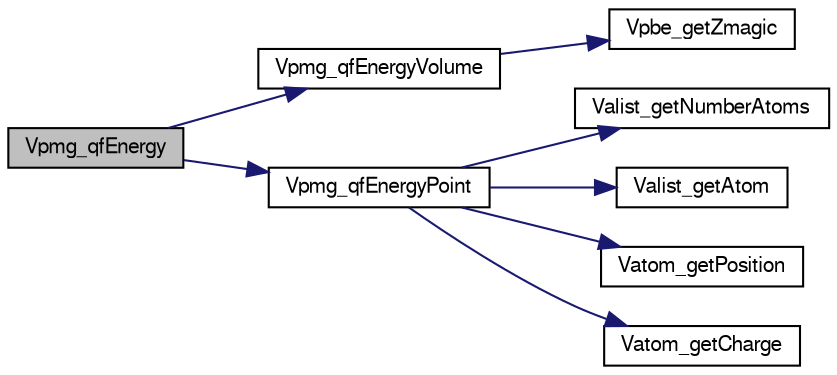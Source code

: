 digraph "Vpmg_qfEnergy"
{
  edge [fontname="FreeSans",fontsize="10",labelfontname="FreeSans",labelfontsize="10"];
  node [fontname="FreeSans",fontsize="10",shape=record];
  rankdir="LR";
  Node1 [label="Vpmg_qfEnergy",height=0.2,width=0.4,color="black", fillcolor="grey75", style="filled" fontcolor="black"];
  Node1 -> Node2 [color="midnightblue",fontsize="10",style="solid",fontname="FreeSans"];
  Node2 [label="Vpmg_qfEnergyVolume",height=0.2,width=0.4,color="black", fillcolor="white", style="filled",URL="$vpmg_8h.html#a78687d08a4040d18d46337e1345b6dac",tooltip="Calculates charge-potential energy as integral over a volume."];
  Node2 -> Node3 [color="midnightblue",fontsize="10",style="solid",fontname="FreeSans"];
  Node3 [label="Vpbe_getZmagic",height=0.2,width=0.4,color="black", fillcolor="white", style="filled",URL="$group___vpbe.html#ga7fb9c15c98345dccc07853fec763de4e",tooltip="Get charge scaling factor."];
  Node1 -> Node4 [color="midnightblue",fontsize="10",style="solid",fontname="FreeSans"];
  Node4 [label="Vpmg_qfEnergyPoint",height=0.2,width=0.4,color="black", fillcolor="white", style="filled",URL="$vpmg_8h.html#a0876512b1ee9f93ee0378334b886938c",tooltip="Calculates charge-potential energy using summation over delta function positions (i.e. something like an Linf norm)"];
  Node4 -> Node5 [color="midnightblue",fontsize="10",style="solid",fontname="FreeSans"];
  Node5 [label="Valist_getNumberAtoms",height=0.2,width=0.4,color="black", fillcolor="white", style="filled",URL="$group___valist.html#gaff55ce9b8624255736b0ccf62030f230",tooltip="Get number of atoms in the list."];
  Node4 -> Node6 [color="midnightblue",fontsize="10",style="solid",fontname="FreeSans"];
  Node6 [label="Valist_getAtom",height=0.2,width=0.4,color="black", fillcolor="white", style="filled",URL="$group___valist.html#gaf9175f6b6d2c33ad79bd525fc9e0e043",tooltip="Get pointer to particular atom in list."];
  Node4 -> Node7 [color="midnightblue",fontsize="10",style="solid",fontname="FreeSans"];
  Node7 [label="Vatom_getPosition",height=0.2,width=0.4,color="black", fillcolor="white", style="filled",URL="$group___vatom.html#ga282b06da5d33678cab1173a6fe5bc89c",tooltip="Get atomic position."];
  Node4 -> Node8 [color="midnightblue",fontsize="10",style="solid",fontname="FreeSans"];
  Node8 [label="Vatom_getCharge",height=0.2,width=0.4,color="black", fillcolor="white", style="filled",URL="$group___vatom.html#gad310786c8f4b295fea34c76b9c308ac5",tooltip="Get atomic charge."];
}

